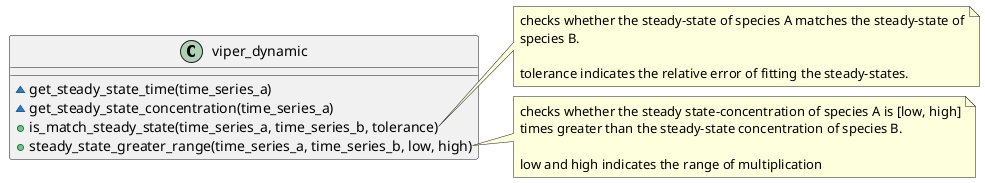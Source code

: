 @startuml
class viper_dynamic {
    ~get_steady_state_time(time_series_a)
    ~get_steady_state_concentration(time_series_a)
    +is_match_steady_state(time_series_a, time_series_b, tolerance)
    +steady_state_greater_range(time_series_a, time_series_b, low, high)
}

note right of viper_dynamic::is_match_steady_state
  checks whether the steady-state of species A matches the steady-state of
  species B.

  tolerance indicates the relative error of fitting the steady-states.
end note

note right of viper_dynamic::steady_state_greater_range
  checks whether the steady state-concentration of species A is [low, high]
  times greater than the steady-state concentration of species B.

  low and high indicates the range of multiplication
end note

@enduml